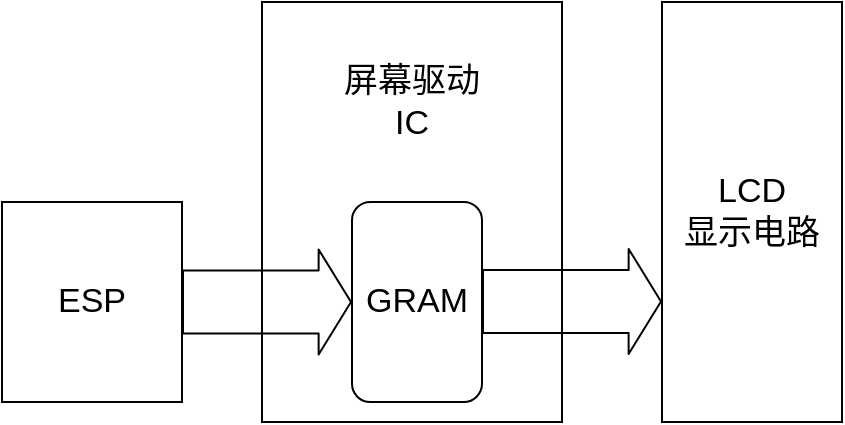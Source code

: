 <mxfile>
    <diagram id="ZN-Y50-iOPjWMrZlISFB" name="Page-1">
        <mxGraphModel dx="534" dy="597" grid="1" gridSize="10" guides="1" tooltips="1" connect="1" arrows="1" fold="1" page="1" pageScale="1" pageWidth="827" pageHeight="1169" background="#ffffff" math="0" shadow="0">
            <root>
                <mxCell id="0"/>
                <mxCell id="1" parent="0"/>
                <mxCell id="12" value="" style="group;fontColor=#000000;" vertex="1" connectable="0" parent="1">
                    <mxGeometry x="240" y="150" width="150" height="210" as="geometry"/>
                </mxCell>
                <mxCell id="3" value="" style="whiteSpace=wrap;html=1;fillColor=#FFFFFF;fontColor=#000000;strokeColor=#000000;fontSize=17;labelPosition=center;verticalLabelPosition=middle;align=center;verticalAlign=middle;" vertex="1" parent="12">
                    <mxGeometry width="150" height="210" as="geometry"/>
                </mxCell>
                <mxCell id="9" value="&lt;span style=&quot;&quot;&gt;屏幕驱动 IC&lt;/span&gt;" style="text;html=1;strokeColor=none;fillColor=none;align=center;verticalAlign=middle;whiteSpace=wrap;rounded=0;fontSize=17;fontColor=#000000;" vertex="1" parent="12">
                    <mxGeometry x="30" y="20" width="90" height="60" as="geometry"/>
                </mxCell>
                <mxCell id="10" value="GRAM" style="rounded=1;whiteSpace=wrap;html=1;fontSize=17;strokeColor=#000000;fillColor=#FFFFFF;arcSize=14;fontColor=#000000;" vertex="1" parent="12">
                    <mxGeometry x="45" y="100" width="65" height="100" as="geometry"/>
                </mxCell>
                <mxCell id="2" value="ESP" style="whiteSpace=wrap;html=1;fillColor=#FFFFFF;fontColor=#000000;strokeColor=#000000;fontSize=17;" vertex="1" parent="1">
                    <mxGeometry x="110" y="250" width="90" height="100" as="geometry"/>
                </mxCell>
                <mxCell id="4" value="LCD &lt;br&gt;显示电路" style="whiteSpace=wrap;html=1;fillColor=#FFFFFF;fontColor=#000000;strokeColor=#000000;fontSize=17;" vertex="1" parent="1">
                    <mxGeometry x="440" y="150" width="90" height="210" as="geometry"/>
                </mxCell>
                <mxCell id="11" value="" style="shape=flexArrow;endArrow=classic;html=1;fontSize=17;fontColor=#000000;exitX=1;exitY=0.5;exitDx=0;exitDy=0;entryX=0;entryY=0.5;entryDx=0;entryDy=0;strokeColor=#000000;width=31.515;endSize=5.061;" edge="1" parent="1" source="2" target="10">
                    <mxGeometry width="50" height="50" relative="1" as="geometry">
                        <mxPoint x="300" y="320" as="sourcePoint"/>
                        <mxPoint x="350" y="270" as="targetPoint"/>
                    </mxGeometry>
                </mxCell>
                <mxCell id="13" value="" style="shape=flexArrow;endArrow=classic;html=1;fontSize=17;fontColor=#000000;exitX=1;exitY=0.5;exitDx=0;exitDy=0;entryX=0;entryY=0.713;entryDx=0;entryDy=0;strokeColor=#000000;width=31.515;endSize=5.061;entryPerimeter=0;" edge="1" parent="1" target="4">
                    <mxGeometry width="50" height="50" relative="1" as="geometry">
                        <mxPoint x="350" y="299.7" as="sourcePoint"/>
                        <mxPoint x="435" y="299.7" as="targetPoint"/>
                    </mxGeometry>
                </mxCell>
            </root>
        </mxGraphModel>
    </diagram>
</mxfile>